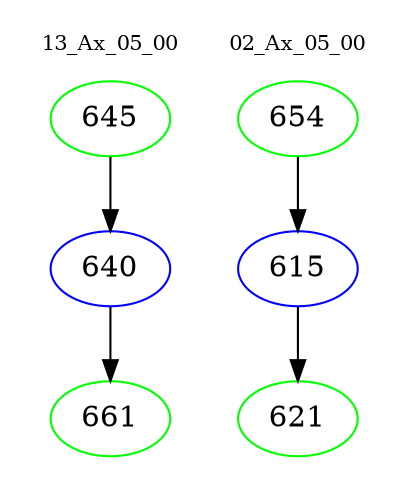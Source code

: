 digraph{
subgraph cluster_0 {
color = white
label = "13_Ax_05_00";
fontsize=10;
T0_645 [label="645", color="green"]
T0_645 -> T0_640 [color="black"]
T0_640 [label="640", color="blue"]
T0_640 -> T0_661 [color="black"]
T0_661 [label="661", color="green"]
}
subgraph cluster_1 {
color = white
label = "02_Ax_05_00";
fontsize=10;
T1_654 [label="654", color="green"]
T1_654 -> T1_615 [color="black"]
T1_615 [label="615", color="blue"]
T1_615 -> T1_621 [color="black"]
T1_621 [label="621", color="green"]
}
}

